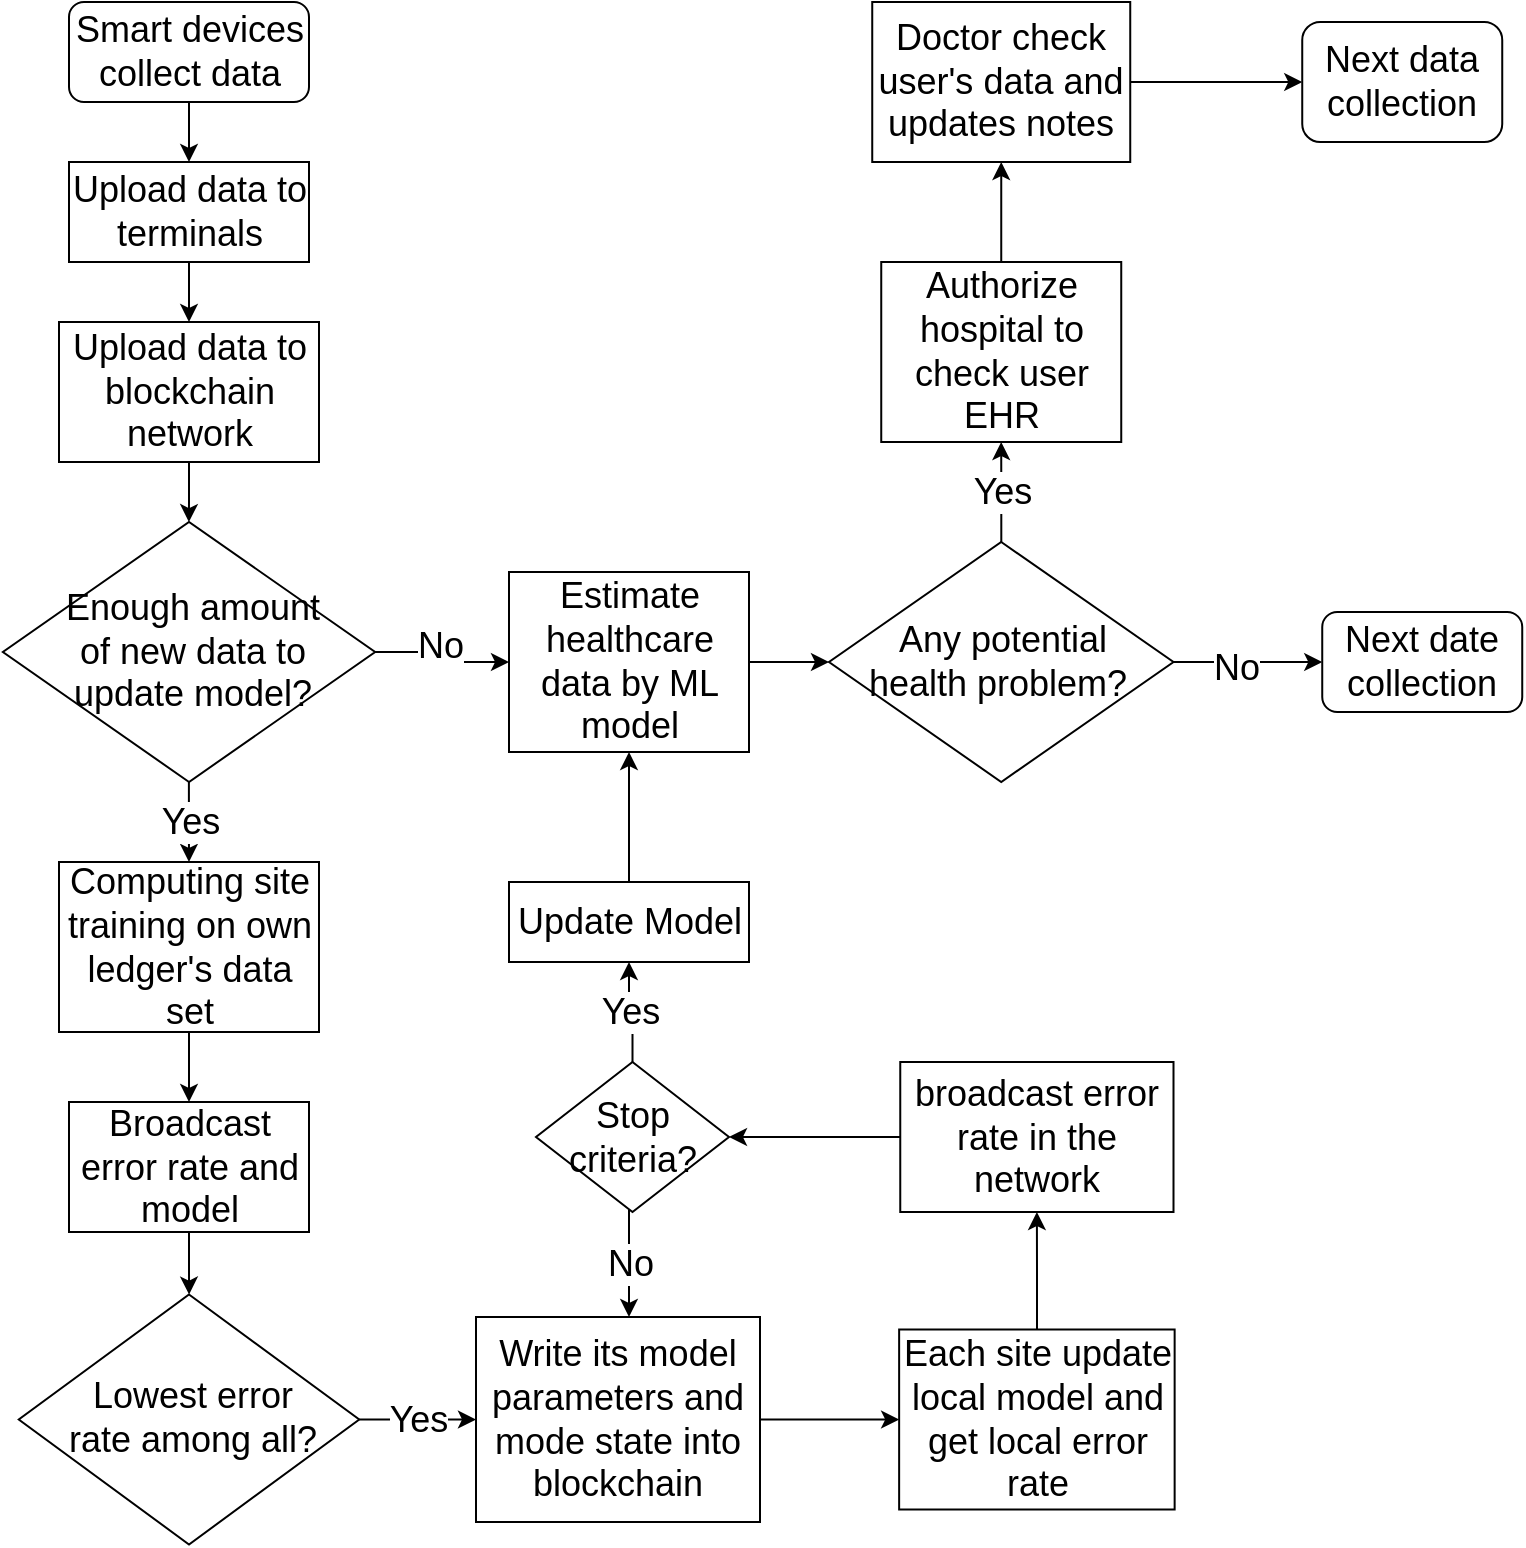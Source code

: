 <mxfile version="21.1.5" type="github">
  <diagram id="C5RBs43oDa-KdzZeNtuy" name="Page-1">
    <mxGraphModel dx="1193" dy="810" grid="1" gridSize="10" guides="1" tooltips="1" connect="1" arrows="1" fold="1" page="1" pageScale="1" pageWidth="827" pageHeight="1169" math="0" shadow="0">
      <root>
        <mxCell id="WIyWlLk6GJQsqaUBKTNV-0" />
        <mxCell id="WIyWlLk6GJQsqaUBKTNV-1" parent="WIyWlLk6GJQsqaUBKTNV-0" />
        <mxCell id="sdigvvHz4MZN_iJl-zy--4" style="edgeStyle=orthogonalEdgeStyle;rounded=0;orthogonalLoop=1;jettySize=auto;html=1;entryX=0.5;entryY=0;entryDx=0;entryDy=0;fontSize=18;" parent="WIyWlLk6GJQsqaUBKTNV-1" source="WIyWlLk6GJQsqaUBKTNV-3" target="sdigvvHz4MZN_iJl-zy--3" edge="1">
          <mxGeometry relative="1" as="geometry" />
        </mxCell>
        <mxCell id="WIyWlLk6GJQsqaUBKTNV-3" value="&lt;font style=&quot;font-size: 18px;&quot;&gt;Smart devices collect data&lt;/font&gt;" style="rounded=1;whiteSpace=wrap;html=1;fontSize=18;glass=0;strokeWidth=1;shadow=0;" parent="WIyWlLk6GJQsqaUBKTNV-1" vertex="1">
          <mxGeometry x="66.5" y="140" width="120" height="50" as="geometry" />
        </mxCell>
        <mxCell id="sdigvvHz4MZN_iJl-zy--6" value="" style="edgeStyle=orthogonalEdgeStyle;rounded=0;orthogonalLoop=1;jettySize=auto;html=1;fontSize=18;" parent="WIyWlLk6GJQsqaUBKTNV-1" source="sdigvvHz4MZN_iJl-zy--3" target="sdigvvHz4MZN_iJl-zy--5" edge="1">
          <mxGeometry relative="1" as="geometry" />
        </mxCell>
        <mxCell id="sdigvvHz4MZN_iJl-zy--3" value="&lt;font style=&quot;font-size: 18px;&quot;&gt;Upload data to terminals&lt;/font&gt;" style="rounded=0;whiteSpace=wrap;html=1;fontSize=18;" parent="WIyWlLk6GJQsqaUBKTNV-1" vertex="1">
          <mxGeometry x="66.5" y="220" width="120" height="50" as="geometry" />
        </mxCell>
        <mxCell id="7tdcSNAauQKK9X0AFZ_a-24" value="" style="edgeStyle=orthogonalEdgeStyle;rounded=0;orthogonalLoop=1;jettySize=auto;html=1;fontSize=18;" parent="WIyWlLk6GJQsqaUBKTNV-1" source="sdigvvHz4MZN_iJl-zy--5" target="7tdcSNAauQKK9X0AFZ_a-23" edge="1">
          <mxGeometry relative="1" as="geometry" />
        </mxCell>
        <mxCell id="sdigvvHz4MZN_iJl-zy--5" value="&lt;font style=&quot;font-size: 18px;&quot;&gt;Upload data to blockchain network&lt;/font&gt;" style="whiteSpace=wrap;html=1;rounded=0;fontSize=18;" parent="WIyWlLk6GJQsqaUBKTNV-1" vertex="1">
          <mxGeometry x="61.5" y="300" width="130" height="70" as="geometry" />
        </mxCell>
        <mxCell id="sdigvvHz4MZN_iJl-zy--13" value="&lt;font style=&quot;font-size: 18px;&quot;&gt;Yes&lt;/font&gt;" style="edgeStyle=orthogonalEdgeStyle;rounded=0;orthogonalLoop=1;jettySize=auto;html=1;fontSize=18;" parent="WIyWlLk6GJQsqaUBKTNV-1" source="sdigvvHz4MZN_iJl-zy--7" target="sdigvvHz4MZN_iJl-zy--12" edge="1">
          <mxGeometry relative="1" as="geometry" />
        </mxCell>
        <mxCell id="sdigvvHz4MZN_iJl-zy--21" value="" style="edgeStyle=orthogonalEdgeStyle;rounded=0;orthogonalLoop=1;jettySize=auto;html=1;fontSize=18;" parent="WIyWlLk6GJQsqaUBKTNV-1" source="sdigvvHz4MZN_iJl-zy--7" target="sdigvvHz4MZN_iJl-zy--20" edge="1">
          <mxGeometry relative="1" as="geometry" />
        </mxCell>
        <mxCell id="sdigvvHz4MZN_iJl-zy--24" value="&lt;font style=&quot;font-size: 18px;&quot;&gt;No&lt;/font&gt;" style="edgeLabel;html=1;align=center;verticalAlign=middle;resizable=0;points=[];fontSize=18;" parent="sdigvvHz4MZN_iJl-zy--21" vertex="1" connectable="0">
          <mxGeometry x="-0.164" y="-3" relative="1" as="geometry">
            <mxPoint as="offset" />
          </mxGeometry>
        </mxCell>
        <mxCell id="sdigvvHz4MZN_iJl-zy--7" value="" style="rhombus;whiteSpace=wrap;html=1;rounded=0;fontSize=18;" parent="WIyWlLk6GJQsqaUBKTNV-1" vertex="1">
          <mxGeometry x="446.5" y="410" width="172.25" height="120" as="geometry" />
        </mxCell>
        <mxCell id="UYYUWsj54HH9zwLoCoRT-4" style="edgeStyle=orthogonalEdgeStyle;rounded=0;orthogonalLoop=1;jettySize=auto;html=1;entryX=0.5;entryY=1;entryDx=0;entryDy=0;" edge="1" parent="WIyWlLk6GJQsqaUBKTNV-1" source="sdigvvHz4MZN_iJl-zy--12" target="sdigvvHz4MZN_iJl-zy--17">
          <mxGeometry relative="1" as="geometry" />
        </mxCell>
        <mxCell id="sdigvvHz4MZN_iJl-zy--12" value="&lt;font style=&quot;font-size: 18px;&quot;&gt;Authorize hospital to check user EHR&lt;/font&gt;" style="whiteSpace=wrap;html=1;rounded=0;fontSize=18;" parent="WIyWlLk6GJQsqaUBKTNV-1" vertex="1">
          <mxGeometry x="472.62" y="270" width="120" height="90" as="geometry" />
        </mxCell>
        <mxCell id="sdigvvHz4MZN_iJl-zy--16" style="edgeStyle=orthogonalEdgeStyle;rounded=0;orthogonalLoop=1;jettySize=auto;html=1;fontSize=18;" parent="WIyWlLk6GJQsqaUBKTNV-1" source="sdigvvHz4MZN_iJl-zy--14" target="sdigvvHz4MZN_iJl-zy--7" edge="1">
          <mxGeometry relative="1" as="geometry" />
        </mxCell>
        <mxCell id="sdigvvHz4MZN_iJl-zy--14" value="&lt;span style=&quot;font-size: 18px;&quot;&gt;&lt;font style=&quot;font-size: 18px;&quot;&gt;Estimate healthcare data by ML model&lt;/font&gt;&lt;/span&gt;" style="whiteSpace=wrap;html=1;rounded=0;fontSize=18;" parent="WIyWlLk6GJQsqaUBKTNV-1" vertex="1">
          <mxGeometry x="286.5" y="425" width="120" height="90" as="geometry" />
        </mxCell>
        <mxCell id="sdigvvHz4MZN_iJl-zy--23" value="" style="edgeStyle=orthogonalEdgeStyle;rounded=0;orthogonalLoop=1;jettySize=auto;html=1;fontSize=18;" parent="WIyWlLk6GJQsqaUBKTNV-1" source="sdigvvHz4MZN_iJl-zy--17" target="sdigvvHz4MZN_iJl-zy--22" edge="1">
          <mxGeometry relative="1" as="geometry" />
        </mxCell>
        <mxCell id="sdigvvHz4MZN_iJl-zy--17" value="&lt;font style=&quot;font-size: 18px;&quot;&gt;Doctor check user&#39;s data and updates notes&lt;/font&gt;" style="whiteSpace=wrap;html=1;rounded=0;fontSize=18;" parent="WIyWlLk6GJQsqaUBKTNV-1" vertex="1">
          <mxGeometry x="468.12" y="140" width="129" height="80" as="geometry" />
        </mxCell>
        <mxCell id="sdigvvHz4MZN_iJl-zy--20" value="&lt;font style=&quot;font-size: 18px;&quot;&gt;Next date collection&lt;/font&gt;" style="rounded=1;whiteSpace=wrap;html=1;fontSize=18;" parent="WIyWlLk6GJQsqaUBKTNV-1" vertex="1">
          <mxGeometry x="693.12" y="445" width="100" height="50" as="geometry" />
        </mxCell>
        <mxCell id="sdigvvHz4MZN_iJl-zy--22" value="&lt;font style=&quot;font-size: 18px;&quot;&gt;Next data collection&lt;/font&gt;" style="rounded=1;whiteSpace=wrap;html=1;fontSize=18;" parent="WIyWlLk6GJQsqaUBKTNV-1" vertex="1">
          <mxGeometry x="683.12" y="150" width="100" height="60" as="geometry" />
        </mxCell>
        <mxCell id="7tdcSNAauQKK9X0AFZ_a-2" value="" style="edgeStyle=orthogonalEdgeStyle;rounded=0;orthogonalLoop=1;jettySize=auto;html=1;exitX=0.5;exitY=1;exitDx=0;exitDy=0;fontSize=18;" parent="WIyWlLk6GJQsqaUBKTNV-1" source="7tdcSNAauQKK9X0AFZ_a-12" target="7tdcSNAauQKK9X0AFZ_a-7" edge="1">
          <mxGeometry relative="1" as="geometry" />
        </mxCell>
        <mxCell id="7tdcSNAauQKK9X0AFZ_a-3" value="" style="edgeStyle=orthogonalEdgeStyle;rounded=0;orthogonalLoop=1;jettySize=auto;html=1;fontSize=18;" parent="WIyWlLk6GJQsqaUBKTNV-1" source="7tdcSNAauQKK9X0AFZ_a-4" target="7tdcSNAauQKK9X0AFZ_a-12" edge="1">
          <mxGeometry relative="1" as="geometry" />
        </mxCell>
        <mxCell id="7tdcSNAauQKK9X0AFZ_a-4" value="&lt;font style=&quot;font-size: 18px;&quot;&gt;Computing site training on own ledger&#39;s data set&lt;/font&gt;" style="rounded=0;whiteSpace=wrap;html=1;fontSize=18;" parent="WIyWlLk6GJQsqaUBKTNV-1" vertex="1">
          <mxGeometry x="61.5" y="570" width="130" height="85" as="geometry" />
        </mxCell>
        <mxCell id="7tdcSNAauQKK9X0AFZ_a-28" value="Yes" style="edgeStyle=orthogonalEdgeStyle;rounded=0;orthogonalLoop=1;jettySize=auto;html=1;entryX=0;entryY=0.5;entryDx=0;entryDy=0;fontSize=18;" parent="WIyWlLk6GJQsqaUBKTNV-1" source="7tdcSNAauQKK9X0AFZ_a-7" target="7tdcSNAauQKK9X0AFZ_a-9" edge="1">
          <mxGeometry relative="1" as="geometry" />
        </mxCell>
        <mxCell id="7tdcSNAauQKK9X0AFZ_a-7" value="&lt;div style=&quot;&quot;&gt;&lt;br&gt;&lt;/div&gt;" style="rhombus;whiteSpace=wrap;html=1;rounded=0;fontSize=18;align=center;" parent="WIyWlLk6GJQsqaUBKTNV-1" vertex="1">
          <mxGeometry x="41.38" y="786.25" width="170.25" height="125" as="geometry" />
        </mxCell>
        <mxCell id="7tdcSNAauQKK9X0AFZ_a-29" style="edgeStyle=orthogonalEdgeStyle;rounded=0;orthogonalLoop=1;jettySize=auto;html=1;entryX=0;entryY=0.5;entryDx=0;entryDy=0;fontSize=18;" parent="WIyWlLk6GJQsqaUBKTNV-1" source="7tdcSNAauQKK9X0AFZ_a-9" target="7tdcSNAauQKK9X0AFZ_a-11" edge="1">
          <mxGeometry relative="1" as="geometry" />
        </mxCell>
        <mxCell id="7tdcSNAauQKK9X0AFZ_a-9" value="&lt;font style=&quot;font-size: 18px;&quot;&gt;Write its model parameters and mode state into blockchain&lt;/font&gt;" style="rounded=0;whiteSpace=wrap;html=1;fontSize=18;" parent="WIyWlLk6GJQsqaUBKTNV-1" vertex="1">
          <mxGeometry x="270" y="797.5" width="142" height="102.5" as="geometry" />
        </mxCell>
        <mxCell id="7tdcSNAauQKK9X0AFZ_a-30" style="edgeStyle=orthogonalEdgeStyle;rounded=0;orthogonalLoop=1;jettySize=auto;html=1;entryX=0.5;entryY=1;entryDx=0;entryDy=0;fontSize=18;" parent="WIyWlLk6GJQsqaUBKTNV-1" source="7tdcSNAauQKK9X0AFZ_a-11" target="7tdcSNAauQKK9X0AFZ_a-14" edge="1">
          <mxGeometry relative="1" as="geometry" />
        </mxCell>
        <mxCell id="7tdcSNAauQKK9X0AFZ_a-11" value="&lt;font style=&quot;font-size: 18px;&quot;&gt;Each site update local model and get local error rate&lt;/font&gt;" style="whiteSpace=wrap;html=1;rounded=0;fontSize=18;" parent="WIyWlLk6GJQsqaUBKTNV-1" vertex="1">
          <mxGeometry x="481.57" y="803.75" width="137.75" height="90" as="geometry" />
        </mxCell>
        <mxCell id="7tdcSNAauQKK9X0AFZ_a-12" value="&lt;font style=&quot;font-size: 18px;&quot;&gt;Broadcast error rate and model&lt;/font&gt;" style="whiteSpace=wrap;html=1;rounded=0;fontSize=18;" parent="WIyWlLk6GJQsqaUBKTNV-1" vertex="1">
          <mxGeometry x="66.5" y="690" width="120" height="65" as="geometry" />
        </mxCell>
        <mxCell id="7tdcSNAauQKK9X0AFZ_a-32" style="edgeStyle=orthogonalEdgeStyle;rounded=0;orthogonalLoop=1;jettySize=auto;html=1;entryX=1;entryY=0.5;entryDx=0;entryDy=0;fontSize=18;" parent="WIyWlLk6GJQsqaUBKTNV-1" source="7tdcSNAauQKK9X0AFZ_a-14" target="7tdcSNAauQKK9X0AFZ_a-19" edge="1">
          <mxGeometry relative="1" as="geometry" />
        </mxCell>
        <mxCell id="7tdcSNAauQKK9X0AFZ_a-14" value="&lt;span style=&quot;font-size: 18px;&quot;&gt;&lt;font style=&quot;font-size: 18px;&quot;&gt;broadcast error rate in the network&lt;/font&gt;&lt;/span&gt;" style="whiteSpace=wrap;html=1;rounded=0;fontSize=18;" parent="WIyWlLk6GJQsqaUBKTNV-1" vertex="1">
          <mxGeometry x="482.13" y="670" width="136.62" height="75" as="geometry" />
        </mxCell>
        <mxCell id="7tdcSNAauQKK9X0AFZ_a-34" value="Yes" style="edgeStyle=orthogonalEdgeStyle;rounded=0;orthogonalLoop=1;jettySize=auto;html=1;entryX=0.5;entryY=1;entryDx=0;entryDy=0;fontSize=18;" parent="WIyWlLk6GJQsqaUBKTNV-1" source="7tdcSNAauQKK9X0AFZ_a-19" target="7tdcSNAauQKK9X0AFZ_a-33" edge="1">
          <mxGeometry relative="1" as="geometry" />
        </mxCell>
        <mxCell id="7tdcSNAauQKK9X0AFZ_a-36" value="No" style="edgeStyle=orthogonalEdgeStyle;rounded=0;orthogonalLoop=1;jettySize=auto;html=1;fontSize=18;" parent="WIyWlLk6GJQsqaUBKTNV-1" source="7tdcSNAauQKK9X0AFZ_a-19" target="7tdcSNAauQKK9X0AFZ_a-9" edge="1">
          <mxGeometry relative="1" as="geometry">
            <Array as="points">
              <mxPoint x="346.5" y="770" />
              <mxPoint x="346.5" y="770" />
            </Array>
          </mxGeometry>
        </mxCell>
        <mxCell id="7tdcSNAauQKK9X0AFZ_a-19" value="&lt;font style=&quot;font-size: 18px;&quot;&gt;Stop criteria?&lt;/font&gt;" style="rhombus;whiteSpace=wrap;html=1;fontSize=18;" parent="WIyWlLk6GJQsqaUBKTNV-1" vertex="1">
          <mxGeometry x="300" y="670" width="96.5" height="75" as="geometry" />
        </mxCell>
        <mxCell id="7tdcSNAauQKK9X0AFZ_a-25" style="edgeStyle=orthogonalEdgeStyle;rounded=0;orthogonalLoop=1;jettySize=auto;html=1;entryX=0;entryY=0.5;entryDx=0;entryDy=0;fontSize=18;" parent="WIyWlLk6GJQsqaUBKTNV-1" source="7tdcSNAauQKK9X0AFZ_a-23" target="sdigvvHz4MZN_iJl-zy--14" edge="1">
          <mxGeometry relative="1" as="geometry" />
        </mxCell>
        <mxCell id="7tdcSNAauQKK9X0AFZ_a-26" value="No" style="edgeLabel;html=1;align=center;verticalAlign=middle;resizable=0;points=[];fontSize=18;" parent="7tdcSNAauQKK9X0AFZ_a-25" vertex="1" connectable="0">
          <mxGeometry x="-0.113" y="3" relative="1" as="geometry">
            <mxPoint as="offset" />
          </mxGeometry>
        </mxCell>
        <mxCell id="7tdcSNAauQKK9X0AFZ_a-23" value="" style="rhombus;whiteSpace=wrap;html=1;rounded=0;fontSize=18;direction=west;" parent="WIyWlLk6GJQsqaUBKTNV-1" vertex="1">
          <mxGeometry x="33.44" y="400" width="186.13" height="130" as="geometry" />
        </mxCell>
        <mxCell id="7tdcSNAauQKK9X0AFZ_a-27" value="Yes" style="edgeStyle=orthogonalEdgeStyle;rounded=0;orthogonalLoop=1;jettySize=auto;html=1;entryX=0.5;entryY=0;entryDx=0;entryDy=0;fontSize=18;" parent="WIyWlLk6GJQsqaUBKTNV-1" source="7tdcSNAauQKK9X0AFZ_a-23" target="7tdcSNAauQKK9X0AFZ_a-4" edge="1">
          <mxGeometry relative="1" as="geometry" />
        </mxCell>
        <mxCell id="7tdcSNAauQKK9X0AFZ_a-35" style="edgeStyle=orthogonalEdgeStyle;rounded=0;orthogonalLoop=1;jettySize=auto;html=1;entryX=0.5;entryY=1;entryDx=0;entryDy=0;fontSize=18;" parent="WIyWlLk6GJQsqaUBKTNV-1" source="7tdcSNAauQKK9X0AFZ_a-33" target="sdigvvHz4MZN_iJl-zy--14" edge="1">
          <mxGeometry relative="1" as="geometry" />
        </mxCell>
        <mxCell id="7tdcSNAauQKK9X0AFZ_a-33" value="&lt;font style=&quot;font-size: 18px;&quot;&gt;Update Model&lt;/font&gt;" style="whiteSpace=wrap;html=1;rounded=0;fontSize=18;" parent="WIyWlLk6GJQsqaUBKTNV-1" vertex="1">
          <mxGeometry x="286.5" y="580" width="120" height="40" as="geometry" />
        </mxCell>
        <mxCell id="UYYUWsj54HH9zwLoCoRT-1" value="&lt;font style=&quot;font-size: 18px;&quot;&gt;Any potential &lt;br&gt;health problem?&amp;nbsp;&lt;/font&gt;" style="text;html=1;align=center;verticalAlign=middle;resizable=0;points=[];autosize=1;strokeColor=none;fillColor=none;" vertex="1" parent="WIyWlLk6GJQsqaUBKTNV-1">
          <mxGeometry x="452.62" y="440" width="160" height="60" as="geometry" />
        </mxCell>
        <mxCell id="UYYUWsj54HH9zwLoCoRT-2" value="&lt;font style=&quot;font-size: 18px;&quot;&gt;Enough amount &lt;br&gt;of new&lt;font style=&quot;border-color: var(--border-color); font-size: 18px;&quot;&gt;&amp;nbsp;&lt;/font&gt;data to &lt;br&gt;update model?&lt;/font&gt;" style="text;html=1;align=center;verticalAlign=middle;resizable=0;points=[];autosize=1;strokeColor=none;fillColor=none;" vertex="1" parent="WIyWlLk6GJQsqaUBKTNV-1">
          <mxGeometry x="52.75" y="425" width="150" height="80" as="geometry" />
        </mxCell>
        <mxCell id="UYYUWsj54HH9zwLoCoRT-3" value="&lt;font style=&quot;font-size: 18px;&quot;&gt;Lowest error &lt;br&gt;rate among all?&lt;/font&gt;" style="text;html=1;align=center;verticalAlign=middle;resizable=0;points=[];autosize=1;strokeColor=none;fillColor=none;" vertex="1" parent="WIyWlLk6GJQsqaUBKTNV-1">
          <mxGeometry x="52.75" y="817.5" width="150" height="60" as="geometry" />
        </mxCell>
      </root>
    </mxGraphModel>
  </diagram>
</mxfile>
